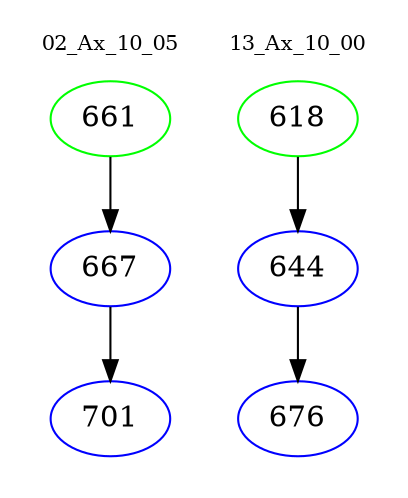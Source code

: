 digraph{
subgraph cluster_0 {
color = white
label = "02_Ax_10_05";
fontsize=10;
T0_661 [label="661", color="green"]
T0_661 -> T0_667 [color="black"]
T0_667 [label="667", color="blue"]
T0_667 -> T0_701 [color="black"]
T0_701 [label="701", color="blue"]
}
subgraph cluster_1 {
color = white
label = "13_Ax_10_00";
fontsize=10;
T1_618 [label="618", color="green"]
T1_618 -> T1_644 [color="black"]
T1_644 [label="644", color="blue"]
T1_644 -> T1_676 [color="black"]
T1_676 [label="676", color="blue"]
}
}
